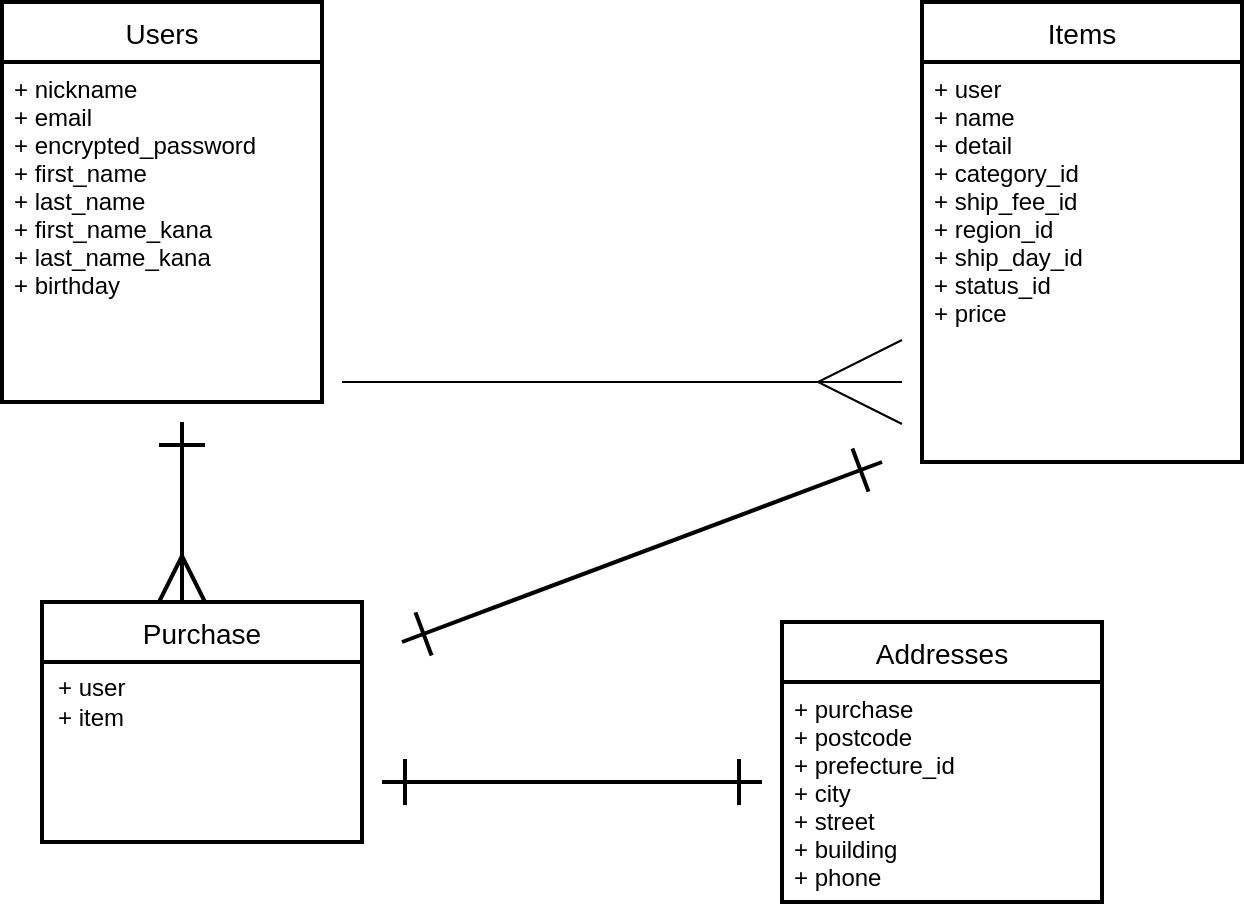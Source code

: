 <mxfile>
    <diagram id="MSIFYpRx8dncf2OI5Thj" name="ページ1">
        <mxGraphModel dx="799" dy="1750" grid="1" gridSize="10" guides="1" tooltips="1" connect="1" arrows="0" fold="1" page="1" pageScale="1" pageWidth="827" pageHeight="1169" math="0" shadow="0">
            <root>
                <mxCell id="0"/>
                <mxCell id="1" parent="0"/>
                <mxCell id="2" value="Users" style="swimlane;childLayout=stackLayout;horizontal=1;startSize=30;horizontalStack=0;rounded=0;fontSize=14;fontStyle=0;strokeWidth=2;resizeParent=0;resizeLast=1;shadow=0;dashed=0;align=center;arcSize=0;" parent="1" vertex="1">
                    <mxGeometry x="20" width="160" height="200" as="geometry"/>
                </mxCell>
                <mxCell id="3" value="+ nickname&#10;+ email&#10;+ encrypted_password&#10;+ first_name &#10;+ last_name&#10;+ first_name_kana&#10;+ last_name_kana &#10;+ birthday " style="align=left;strokeColor=none;fillColor=none;spacingLeft=4;fontSize=12;verticalAlign=top;resizable=0;rotatable=0;part=1;rounded=0;" parent="2" vertex="1">
                    <mxGeometry y="30" width="160" height="170" as="geometry"/>
                </mxCell>
                <mxCell id="4" value="Items" style="swimlane;childLayout=stackLayout;horizontal=1;startSize=30;horizontalStack=0;rounded=0;fontSize=14;fontStyle=0;strokeWidth=2;resizeParent=0;resizeLast=1;shadow=0;dashed=0;align=center;" parent="1" vertex="1">
                    <mxGeometry x="480" width="160" height="230" as="geometry"/>
                </mxCell>
                <mxCell id="5" value="+ user&#10;+ name &#10;+ detail&#10;+ category_id &#10;+ ship_fee_id&#10;+ region_id  &#10;+ ship_day_id&#10;+ status_id&#10;+ price" style="align=left;strokeColor=none;fillColor=none;spacingLeft=4;fontSize=12;verticalAlign=top;resizable=0;rotatable=0;part=1;rounded=0;" parent="4" vertex="1">
                    <mxGeometry y="30" width="160" height="200" as="geometry"/>
                </mxCell>
                <mxCell id="20" style="html=1;startArrow=none;startFill=0;endArrow=ERmany;endFill=0;entryX=0;entryY=0.75;entryDx=0;entryDy=0;endSize=40;startSize=40;sourcePerimeterSpacing=20;targetPerimeterSpacing=20;rounded=0;" edge="1" parent="1">
                    <mxGeometry relative="1" as="geometry">
                        <mxPoint x="470" y="190" as="targetPoint"/>
                        <mxPoint x="190" y="190" as="sourcePoint"/>
                    </mxGeometry>
                </mxCell>
                <mxCell id="10" value="Purchase" style="swimlane;childLayout=stackLayout;horizontal=1;startSize=30;horizontalStack=0;rounded=0;fontSize=14;fontStyle=0;strokeWidth=2;resizeParent=0;resizeLast=1;shadow=0;dashed=0;align=center;arcSize=0;" vertex="1" parent="1">
                    <mxGeometry x="40" y="300" width="160" height="120" as="geometry"/>
                </mxCell>
                <mxCell id="21" value="Addresses" style="swimlane;childLayout=stackLayout;horizontal=1;startSize=30;horizontalStack=0;rounded=0;fontSize=14;fontStyle=0;strokeWidth=2;resizeParent=0;resizeLast=1;shadow=0;dashed=0;align=center;arcSize=0;" vertex="1" parent="1">
                    <mxGeometry x="410" y="310" width="160" height="140" as="geometry"/>
                </mxCell>
                <mxCell id="22" value="+ purchase&#10;+ postcode&#10;+ prefecture_id&#10;+ city&#10;+ street&#10;+ building&#10;+ phone&#10;" style="align=left;strokeColor=none;fillColor=none;spacingLeft=4;fontSize=12;verticalAlign=top;resizable=0;rotatable=0;part=1;rounded=0;" vertex="1" parent="21">
                    <mxGeometry y="30" width="160" height="110" as="geometry"/>
                </mxCell>
                <mxCell id="19" value="&lt;div style=&quot;text-align: left;&quot;&gt;&lt;span style=&quot;background-color: initial;&quot;&gt;+ user&amp;nbsp;&lt;/span&gt;&lt;/div&gt;&lt;div style=&quot;text-align: left;&quot;&gt;&lt;span style=&quot;background-color: initial;&quot;&gt;+ item　&lt;/span&gt;&lt;/div&gt;" style="text;html=1;align=center;verticalAlign=middle;resizable=0;points=[];autosize=1;strokeColor=none;fillColor=none;" vertex="1" parent="1">
                    <mxGeometry x="35" y="330" width="70" height="40" as="geometry"/>
                </mxCell>
                <mxCell id="23" style="edgeStyle=none;html=1;startArrow=ERone;startFill=0;strokeWidth=2;endArrow=ERone;endFill=0;endSize=20;startSize=20;" edge="1" parent="1">
                    <mxGeometry relative="1" as="geometry">
                        <mxPoint x="210" y="390" as="targetPoint"/>
                        <mxPoint x="400" y="390" as="sourcePoint"/>
                        <Array as="points">
                            <mxPoint x="330" y="390"/>
                        </Array>
                    </mxGeometry>
                </mxCell>
                <mxCell id="24" style="edgeStyle=none;html=1;strokeWidth=2;startArrow=ERone;startFill=0;endArrow=ERone;endFill=0;endSize=20;startSize=20;" edge="1" parent="1">
                    <mxGeometry relative="1" as="geometry">
                        <mxPoint x="460" y="230" as="sourcePoint"/>
                        <mxPoint x="220" y="320" as="targetPoint"/>
                    </mxGeometry>
                </mxCell>
                <mxCell id="25" style="edgeStyle=none;html=1;exitX=0.5;exitY=1;exitDx=0;exitDy=0;strokeWidth=2;startArrow=ERone;startFill=0;endArrow=ERmany;endFill=0;endSize=20;startSize=20;" edge="1" parent="1">
                    <mxGeometry relative="1" as="geometry">
                        <mxPoint x="110" y="210" as="sourcePoint"/>
                        <mxPoint x="110" y="300" as="targetPoint"/>
                        <Array as="points">
                            <mxPoint x="110" y="290"/>
                        </Array>
                    </mxGeometry>
                </mxCell>
            </root>
        </mxGraphModel>
    </diagram>
</mxfile>